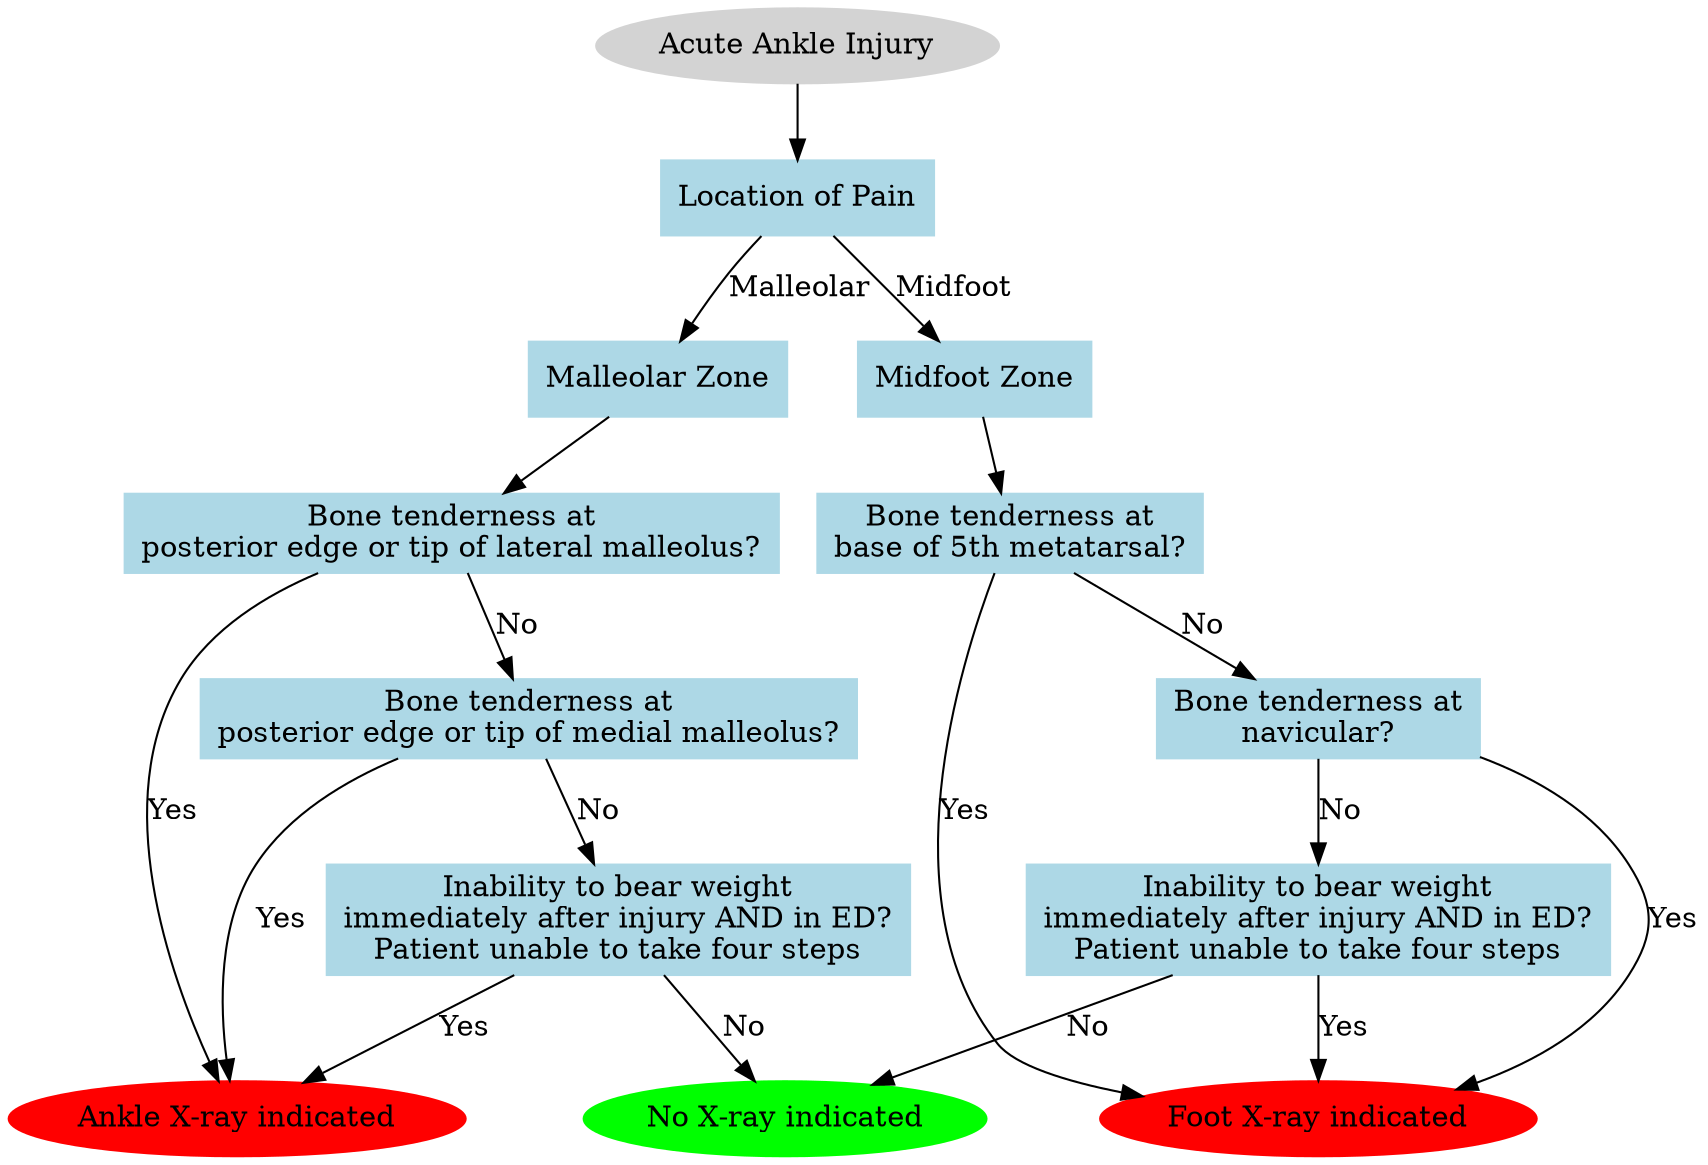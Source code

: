 digraph OttawaAnkleRules {
    node [shape=box, style="filled", color="lightblue"];
    edge [color="black"];
    
    start [label="Acute Ankle Injury", shape=ellipse, color="lightgrey"];
    location [label="Location of Pain"];
    malleolar [label="Malleolar Zone"];
    midfoot [label="Midfoot Zone"];
    
    malleolarTendernessLateral [label="Bone tenderness at\nposterior edge or tip of lateral malleolus?"];
    malleolarTendernessMedial [label="Bone tenderness at\nposterior edge or tip of medial malleolus?"];
    malleolarWeightBearing [label="Inability to bear weight\nimmediately after injury AND in ED?\nPatient unable to take four steps"];
    
    midfootTenderness5th [label="Bone tenderness at\nbase of 5th metatarsal?"];
    midfootTendernessNavicular [label="Bone tenderness at\nnavicular?"];
    midfootWeightBearing [label="Inability to bear weight\nimmediately after injury AND in ED?\nPatient unable to take four steps"];
    
    ankleXray [label="Ankle X-ray indicated", shape=ellipse, color="red"];
    footXray [label="Foot X-ray indicated", shape=ellipse, color="red"];
    noXray [label="No X-ray indicated", shape=ellipse, color="green"];
    
    start -> location;
    location -> malleolar [label="Malleolar"];
    location -> midfoot [label="Midfoot"];
    
    malleolar -> malleolarTendernessLateral;
    malleolarTendernessLateral -> ankleXray [label="Yes"];
    malleolarTendernessLateral -> malleolarTendernessMedial [label="No"];
    
    malleolarTendernessMedial -> ankleXray [label="Yes"];
    malleolarTendernessMedial -> malleolarWeightBearing [label="No"];
    
    malleolarWeightBearing -> ankleXray [label="Yes"];
    malleolarWeightBearing -> noXray [label="No"];
    
    midfoot -> midfootTenderness5th;
    midfootTenderness5th -> footXray [label="Yes"];
    midfootTenderness5th -> midfootTendernessNavicular [label="No"];
    
    midfootTendernessNavicular -> footXray [label="Yes"];
    midfootTendernessNavicular -> midfootWeightBearing [label="No"];
    
    midfootWeightBearing -> footXray [label="Yes"];
    midfootWeightBearing -> noXray [label="No"];
}
